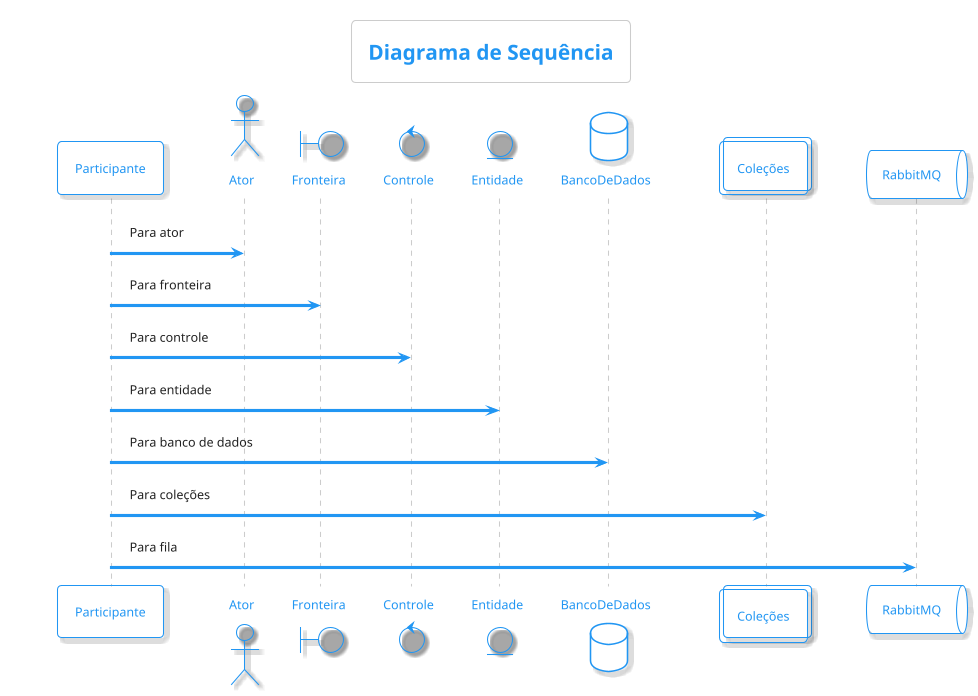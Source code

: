 @startuml DiagramaSequencia
!theme materia-outline
title Diagrama de Sequência
participant Participante as Foo
actor       Ator       as Foo1
boundary    Fronteira    as Foo2
control     Controle     as Foo3
entity      Entidade      as Foo4
database    BancoDeDados    as Foo5
collections Coleções as Foo6
queue       RabbitMQ       as Foo7
Foo -> Foo1 : Para ator 
Foo -> Foo2 : Para fronteira
Foo -> Foo3 : Para controle
Foo -> Foo4 : Para entidade
Foo -> Foo5 : Para banco de dados
Foo -> Foo6 : Para coleções
Foo -> Foo7: Para fila
@enduml